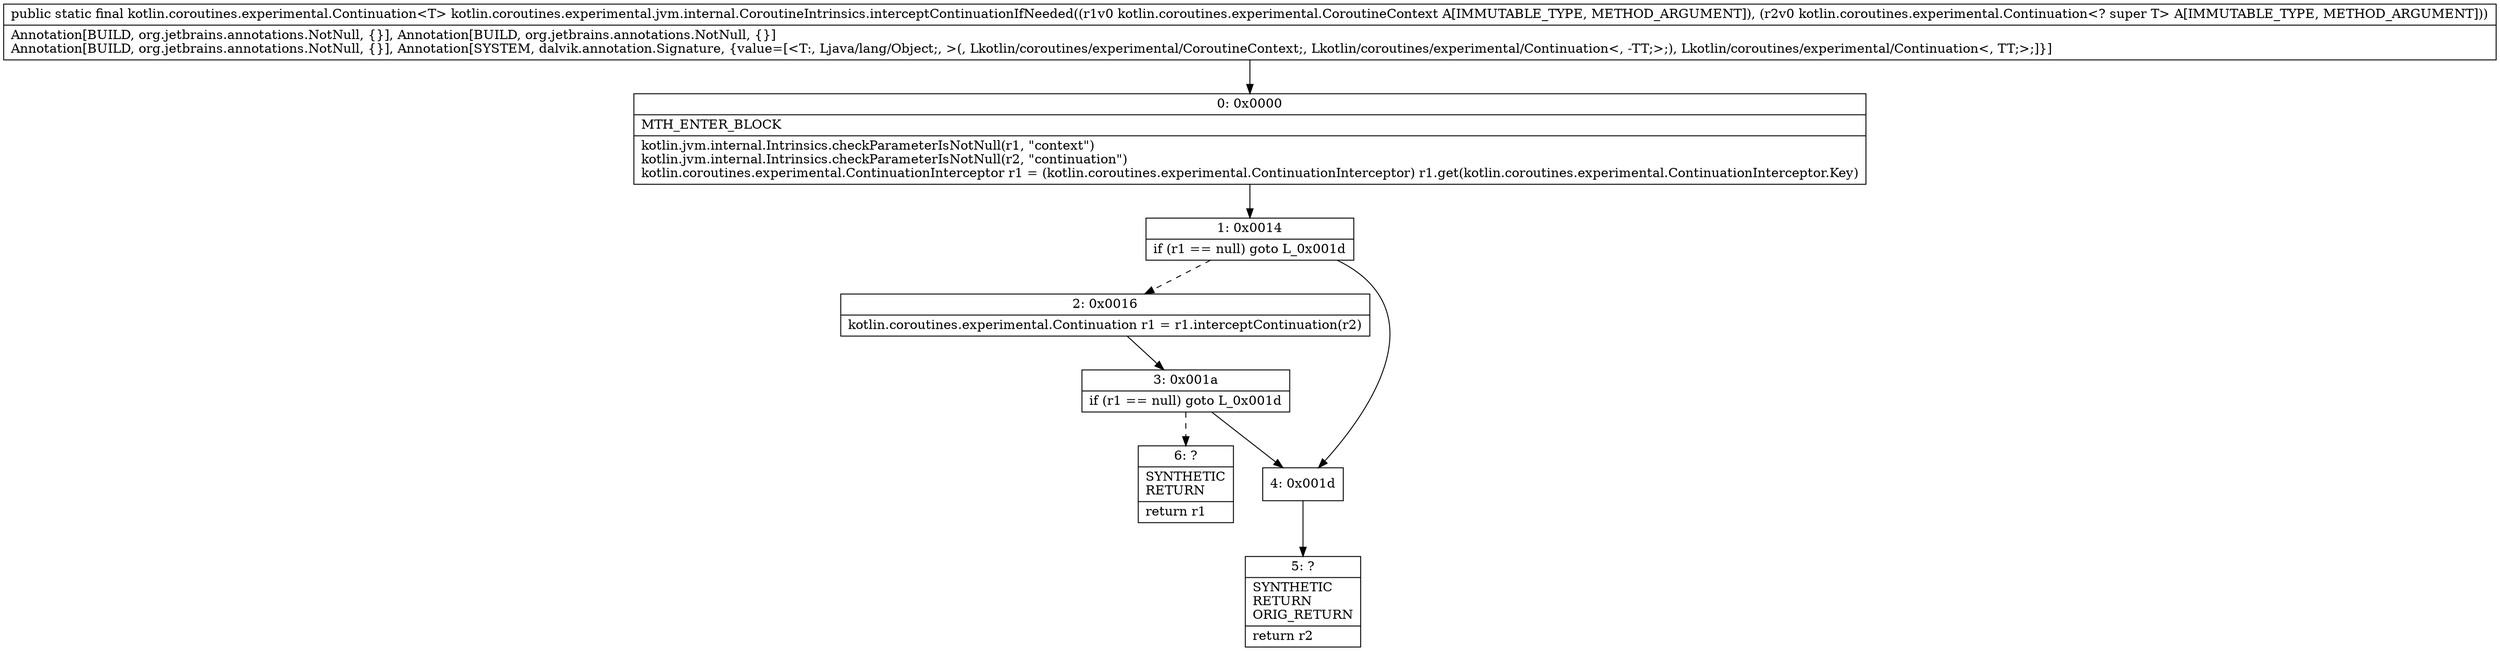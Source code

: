 digraph "CFG forkotlin.coroutines.experimental.jvm.internal.CoroutineIntrinsics.interceptContinuationIfNeeded(Lkotlin\/coroutines\/experimental\/CoroutineContext;Lkotlin\/coroutines\/experimental\/Continuation;)Lkotlin\/coroutines\/experimental\/Continuation;" {
Node_0 [shape=record,label="{0\:\ 0x0000|MTH_ENTER_BLOCK\l|kotlin.jvm.internal.Intrinsics.checkParameterIsNotNull(r1, \"context\")\lkotlin.jvm.internal.Intrinsics.checkParameterIsNotNull(r2, \"continuation\")\lkotlin.coroutines.experimental.ContinuationInterceptor r1 = (kotlin.coroutines.experimental.ContinuationInterceptor) r1.get(kotlin.coroutines.experimental.ContinuationInterceptor.Key)\l}"];
Node_1 [shape=record,label="{1\:\ 0x0014|if (r1 == null) goto L_0x001d\l}"];
Node_2 [shape=record,label="{2\:\ 0x0016|kotlin.coroutines.experimental.Continuation r1 = r1.interceptContinuation(r2)\l}"];
Node_3 [shape=record,label="{3\:\ 0x001a|if (r1 == null) goto L_0x001d\l}"];
Node_4 [shape=record,label="{4\:\ 0x001d}"];
Node_5 [shape=record,label="{5\:\ ?|SYNTHETIC\lRETURN\lORIG_RETURN\l|return r2\l}"];
Node_6 [shape=record,label="{6\:\ ?|SYNTHETIC\lRETURN\l|return r1\l}"];
MethodNode[shape=record,label="{public static final kotlin.coroutines.experimental.Continuation\<T\> kotlin.coroutines.experimental.jvm.internal.CoroutineIntrinsics.interceptContinuationIfNeeded((r1v0 kotlin.coroutines.experimental.CoroutineContext A[IMMUTABLE_TYPE, METHOD_ARGUMENT]), (r2v0 kotlin.coroutines.experimental.Continuation\<? super T\> A[IMMUTABLE_TYPE, METHOD_ARGUMENT]))  | Annotation[BUILD, org.jetbrains.annotations.NotNull, \{\}], Annotation[BUILD, org.jetbrains.annotations.NotNull, \{\}]\lAnnotation[BUILD, org.jetbrains.annotations.NotNull, \{\}], Annotation[SYSTEM, dalvik.annotation.Signature, \{value=[\<T:, Ljava\/lang\/Object;, \>(, Lkotlin\/coroutines\/experimental\/CoroutineContext;, Lkotlin\/coroutines\/experimental\/Continuation\<, \-TT;\>;), Lkotlin\/coroutines\/experimental\/Continuation\<, TT;\>;]\}]\l}"];
MethodNode -> Node_0;
Node_0 -> Node_1;
Node_1 -> Node_2[style=dashed];
Node_1 -> Node_4;
Node_2 -> Node_3;
Node_3 -> Node_4;
Node_3 -> Node_6[style=dashed];
Node_4 -> Node_5;
}

